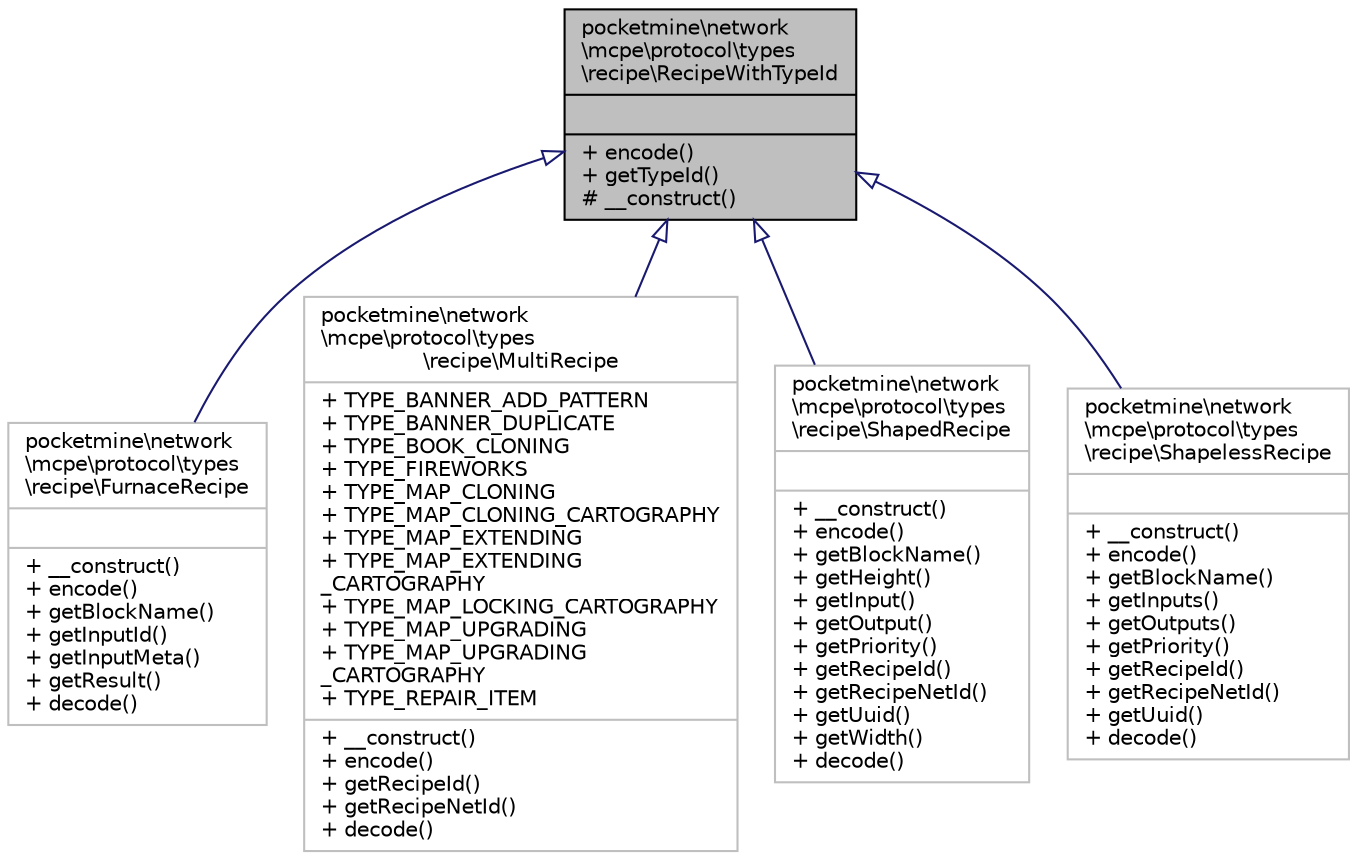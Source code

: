 digraph "pocketmine\network\mcpe\protocol\types\recipe\RecipeWithTypeId"
{
 // INTERACTIVE_SVG=YES
 // LATEX_PDF_SIZE
  edge [fontname="Helvetica",fontsize="10",labelfontname="Helvetica",labelfontsize="10"];
  node [fontname="Helvetica",fontsize="10",shape=record];
  Node1 [label="{pocketmine\\network\l\\mcpe\\protocol\\types\l\\recipe\\RecipeWithTypeId\n||+ encode()\l+ getTypeId()\l# __construct()\l}",height=0.2,width=0.4,color="black", fillcolor="grey75", style="filled", fontcolor="black",tooltip=" "];
  Node1 -> Node2 [dir="back",color="midnightblue",fontsize="10",style="solid",arrowtail="onormal",fontname="Helvetica"];
  Node2 [label="{pocketmine\\network\l\\mcpe\\protocol\\types\l\\recipe\\FurnaceRecipe\n||+ __construct()\l+ encode()\l+ getBlockName()\l+ getInputId()\l+ getInputMeta()\l+ getResult()\l+ decode()\l}",height=0.2,width=0.4,color="grey75", fillcolor="white", style="filled",URL="$db/d68/classpocketmine_1_1network_1_1mcpe_1_1protocol_1_1types_1_1recipe_1_1_furnace_recipe.html",tooltip=" "];
  Node1 -> Node3 [dir="back",color="midnightblue",fontsize="10",style="solid",arrowtail="onormal",fontname="Helvetica"];
  Node3 [label="{pocketmine\\network\l\\mcpe\\protocol\\types\l\\recipe\\MultiRecipe\n|+ TYPE_BANNER_ADD_PATTERN\l+ TYPE_BANNER_DUPLICATE\l+ TYPE_BOOK_CLONING\l+ TYPE_FIREWORKS\l+ TYPE_MAP_CLONING\l+ TYPE_MAP_CLONING_CARTOGRAPHY\l+ TYPE_MAP_EXTENDING\l+ TYPE_MAP_EXTENDING\l_CARTOGRAPHY\l+ TYPE_MAP_LOCKING_CARTOGRAPHY\l+ TYPE_MAP_UPGRADING\l+ TYPE_MAP_UPGRADING\l_CARTOGRAPHY\l+ TYPE_REPAIR_ITEM\l|+ __construct()\l+ encode()\l+ getRecipeId()\l+ getRecipeNetId()\l+ decode()\l}",height=0.2,width=0.4,color="grey75", fillcolor="white", style="filled",URL="$d1/da0/classpocketmine_1_1network_1_1mcpe_1_1protocol_1_1types_1_1recipe_1_1_multi_recipe.html",tooltip=" "];
  Node1 -> Node4 [dir="back",color="midnightblue",fontsize="10",style="solid",arrowtail="onormal",fontname="Helvetica"];
  Node4 [label="{pocketmine\\network\l\\mcpe\\protocol\\types\l\\recipe\\ShapedRecipe\n||+ __construct()\l+ encode()\l+ getBlockName()\l+ getHeight()\l+ getInput()\l+ getOutput()\l+ getPriority()\l+ getRecipeId()\l+ getRecipeNetId()\l+ getUuid()\l+ getWidth()\l+ decode()\l}",height=0.2,width=0.4,color="grey75", fillcolor="white", style="filled",URL="$d3/d06/classpocketmine_1_1network_1_1mcpe_1_1protocol_1_1types_1_1recipe_1_1_shaped_recipe.html",tooltip=" "];
  Node1 -> Node5 [dir="back",color="midnightblue",fontsize="10",style="solid",arrowtail="onormal",fontname="Helvetica"];
  Node5 [label="{pocketmine\\network\l\\mcpe\\protocol\\types\l\\recipe\\ShapelessRecipe\n||+ __construct()\l+ encode()\l+ getBlockName()\l+ getInputs()\l+ getOutputs()\l+ getPriority()\l+ getRecipeId()\l+ getRecipeNetId()\l+ getUuid()\l+ decode()\l}",height=0.2,width=0.4,color="grey75", fillcolor="white", style="filled",URL="$da/d6d/classpocketmine_1_1network_1_1mcpe_1_1protocol_1_1types_1_1recipe_1_1_shapeless_recipe.html",tooltip=" "];
}
